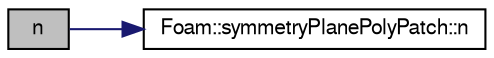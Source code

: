 digraph "n"
{
  bgcolor="transparent";
  edge [fontname="FreeSans",fontsize="10",labelfontname="FreeSans",labelfontsize="10"];
  node [fontname="FreeSans",fontsize="10",shape=record];
  rankdir="LR";
  Node30 [label="n",height=0.2,width=0.4,color="black", fillcolor="grey75", style="filled", fontcolor="black"];
  Node30 -> Node31 [color="midnightblue",fontsize="10",style="solid",fontname="FreeSans"];
  Node31 [label="Foam::symmetryPlanePolyPatch::n",height=0.2,width=0.4,color="black",URL="$a27466.html#ab24331228025b2f3342513002540803b",tooltip="Return symmetry plane normal. "];
}
